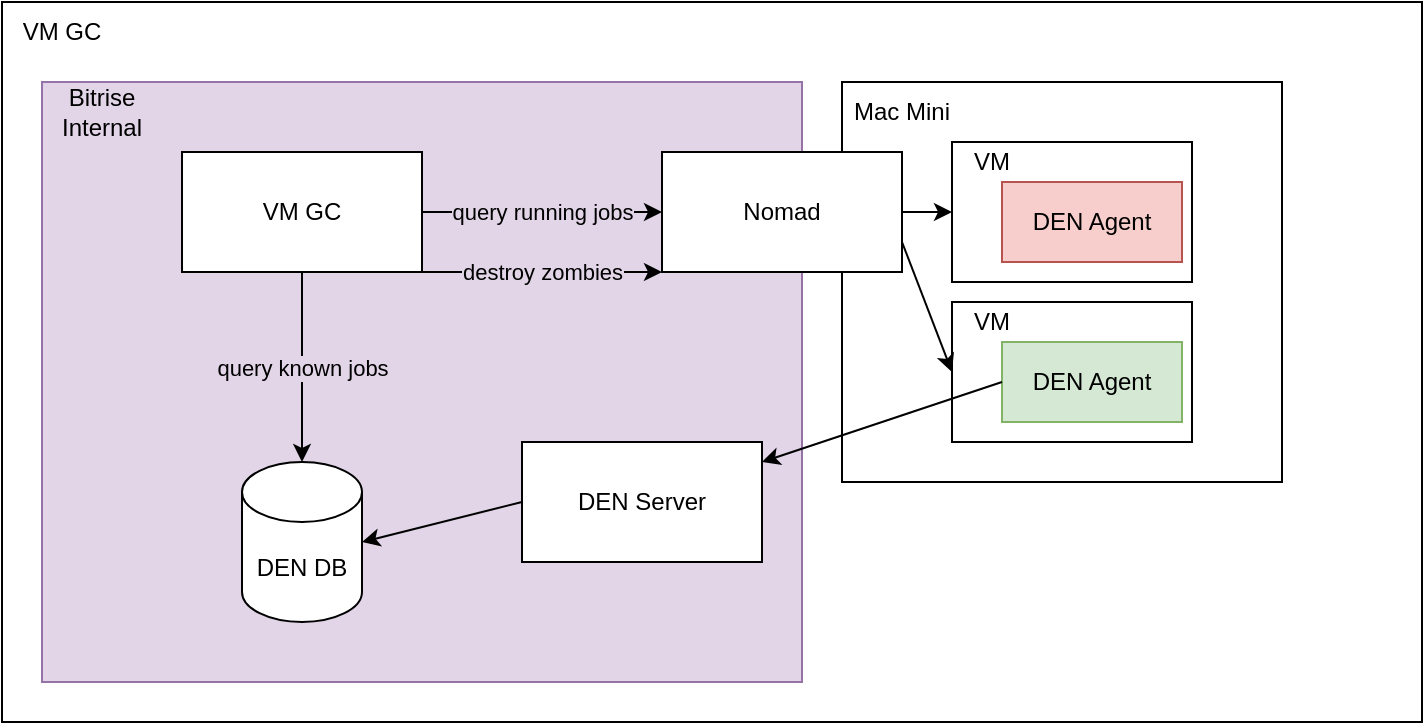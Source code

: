 <mxfile version="18.2.0" type="github">
  <diagram id="ISdvE9SEzVkkVVnuKj9r" name="Page-1">
    <mxGraphModel dx="1234" dy="714" grid="1" gridSize="10" guides="1" tooltips="1" connect="1" arrows="1" fold="1" page="1" pageScale="1" pageWidth="827" pageHeight="1169" math="0" shadow="0">
      <root>
        <mxCell id="0" />
        <mxCell id="1" parent="0" />
        <mxCell id="5d7tFAnzacXQxKmAng9d-25" value="" style="rounded=0;whiteSpace=wrap;html=1;" vertex="1" parent="1">
          <mxGeometry x="60" y="80" width="710" height="360" as="geometry" />
        </mxCell>
        <mxCell id="5d7tFAnzacXQxKmAng9d-1" value="" style="rounded=0;whiteSpace=wrap;html=1;fillColor=#e1d5e7;strokeColor=#9673a6;" vertex="1" parent="1">
          <mxGeometry x="80" y="120" width="380" height="300" as="geometry" />
        </mxCell>
        <mxCell id="5d7tFAnzacXQxKmAng9d-2" value="Bitrise Internal" style="text;html=1;strokeColor=none;fillColor=none;align=center;verticalAlign=middle;whiteSpace=wrap;rounded=0;" vertex="1" parent="1">
          <mxGeometry x="80" y="120" width="60" height="30" as="geometry" />
        </mxCell>
        <mxCell id="5d7tFAnzacXQxKmAng9d-3" value="DEN DB" style="shape=cylinder3;whiteSpace=wrap;html=1;boundedLbl=1;backgroundOutline=1;size=15;" vertex="1" parent="1">
          <mxGeometry x="180" y="310" width="60" height="80" as="geometry" />
        </mxCell>
        <mxCell id="5d7tFAnzacXQxKmAng9d-4" value="" style="rounded=0;whiteSpace=wrap;html=1;" vertex="1" parent="1">
          <mxGeometry x="480" y="120" width="220" height="200" as="geometry" />
        </mxCell>
        <mxCell id="5d7tFAnzacXQxKmAng9d-5" value="" style="rounded=0;whiteSpace=wrap;html=1;" vertex="1" parent="1">
          <mxGeometry x="535" y="150" width="120" height="70" as="geometry" />
        </mxCell>
        <mxCell id="5d7tFAnzacXQxKmAng9d-6" value="Mac Mini" style="text;html=1;strokeColor=none;fillColor=none;align=center;verticalAlign=middle;whiteSpace=wrap;rounded=0;" vertex="1" parent="1">
          <mxGeometry x="480" y="120" width="60" height="30" as="geometry" />
        </mxCell>
        <mxCell id="5d7tFAnzacXQxKmAng9d-8" value="" style="rounded=0;whiteSpace=wrap;html=1;" vertex="1" parent="1">
          <mxGeometry x="535" y="230" width="120" height="70" as="geometry" />
        </mxCell>
        <mxCell id="5d7tFAnzacXQxKmAng9d-11" value="VM" style="text;html=1;strokeColor=none;fillColor=none;align=center;verticalAlign=middle;whiteSpace=wrap;rounded=0;" vertex="1" parent="1">
          <mxGeometry x="535" y="150" width="40" height="20" as="geometry" />
        </mxCell>
        <mxCell id="5d7tFAnzacXQxKmAng9d-12" value="VM" style="text;html=1;strokeColor=none;fillColor=none;align=center;verticalAlign=middle;whiteSpace=wrap;rounded=0;" vertex="1" parent="1">
          <mxGeometry x="535" y="230" width="40" height="20" as="geometry" />
        </mxCell>
        <mxCell id="5d7tFAnzacXQxKmAng9d-13" value="DEN Agent" style="rounded=0;whiteSpace=wrap;html=1;fillColor=#f8cecc;strokeColor=#b85450;" vertex="1" parent="1">
          <mxGeometry x="560" y="170" width="90" height="40" as="geometry" />
        </mxCell>
        <mxCell id="5d7tFAnzacXQxKmAng9d-14" value="DEN Agent" style="rounded=0;whiteSpace=wrap;html=1;fillColor=#d5e8d4;strokeColor=#82b366;" vertex="1" parent="1">
          <mxGeometry x="560" y="250" width="90" height="40" as="geometry" />
        </mxCell>
        <mxCell id="5d7tFAnzacXQxKmAng9d-15" value="" style="endArrow=classic;html=1;rounded=0;exitX=0;exitY=0.5;exitDx=0;exitDy=0;" edge="1" parent="1" source="5d7tFAnzacXQxKmAng9d-14" target="5d7tFAnzacXQxKmAng9d-16">
          <mxGeometry width="50" height="50" relative="1" as="geometry">
            <mxPoint x="390" y="380" as="sourcePoint" />
            <mxPoint x="540" y="390" as="targetPoint" />
          </mxGeometry>
        </mxCell>
        <mxCell id="5d7tFAnzacXQxKmAng9d-16" value="DEN Server" style="rounded=0;whiteSpace=wrap;html=1;" vertex="1" parent="1">
          <mxGeometry x="320" y="300" width="120" height="60" as="geometry" />
        </mxCell>
        <mxCell id="5d7tFAnzacXQxKmAng9d-17" value="" style="endArrow=classic;html=1;rounded=0;exitX=0;exitY=0.5;exitDx=0;exitDy=0;entryX=1;entryY=0.5;entryDx=0;entryDy=0;entryPerimeter=0;" edge="1" parent="1" source="5d7tFAnzacXQxKmAng9d-16" target="5d7tFAnzacXQxKmAng9d-3">
          <mxGeometry width="50" height="50" relative="1" as="geometry">
            <mxPoint x="390" y="380" as="sourcePoint" />
            <mxPoint x="440" y="330" as="targetPoint" />
          </mxGeometry>
        </mxCell>
        <mxCell id="5d7tFAnzacXQxKmAng9d-18" value="VM GC" style="rounded=0;whiteSpace=wrap;html=1;" vertex="1" parent="1">
          <mxGeometry x="150" y="155" width="120" height="60" as="geometry" />
        </mxCell>
        <mxCell id="5d7tFAnzacXQxKmAng9d-19" value="query running jobs" style="endArrow=classic;html=1;rounded=0;exitX=1;exitY=0.5;exitDx=0;exitDy=0;entryX=0;entryY=0.5;entryDx=0;entryDy=0;labelBackgroundColor=#E1D5E7;" edge="1" parent="1" source="5d7tFAnzacXQxKmAng9d-18" target="5d7tFAnzacXQxKmAng9d-20">
          <mxGeometry width="50" height="50" relative="1" as="geometry">
            <mxPoint x="390" y="380" as="sourcePoint" />
            <mxPoint x="440" y="330" as="targetPoint" />
          </mxGeometry>
        </mxCell>
        <mxCell id="5d7tFAnzacXQxKmAng9d-20" value="Nomad" style="rounded=0;whiteSpace=wrap;html=1;" vertex="1" parent="1">
          <mxGeometry x="390" y="155" width="120" height="60" as="geometry" />
        </mxCell>
        <mxCell id="5d7tFAnzacXQxKmAng9d-21" value="" style="endArrow=classic;html=1;rounded=0;labelBackgroundColor=#E1D5E7;exitX=1;exitY=0.5;exitDx=0;exitDy=0;entryX=0;entryY=0.5;entryDx=0;entryDy=0;" edge="1" parent="1" source="5d7tFAnzacXQxKmAng9d-20" target="5d7tFAnzacXQxKmAng9d-5">
          <mxGeometry width="50" height="50" relative="1" as="geometry">
            <mxPoint x="390" y="380" as="sourcePoint" />
            <mxPoint x="440" y="330" as="targetPoint" />
          </mxGeometry>
        </mxCell>
        <mxCell id="5d7tFAnzacXQxKmAng9d-22" value="" style="endArrow=classic;html=1;rounded=0;labelBackgroundColor=#E1D5E7;exitX=1;exitY=0.75;exitDx=0;exitDy=0;entryX=0;entryY=0.5;entryDx=0;entryDy=0;" edge="1" parent="1" source="5d7tFAnzacXQxKmAng9d-20" target="5d7tFAnzacXQxKmAng9d-8">
          <mxGeometry width="50" height="50" relative="1" as="geometry">
            <mxPoint x="390" y="380" as="sourcePoint" />
            <mxPoint x="440" y="330" as="targetPoint" />
          </mxGeometry>
        </mxCell>
        <mxCell id="5d7tFAnzacXQxKmAng9d-23" value="query known jobs" style="endArrow=classic;html=1;rounded=0;labelBackgroundColor=#E1D5E7;exitX=0.5;exitY=1;exitDx=0;exitDy=0;entryX=0.5;entryY=0;entryDx=0;entryDy=0;entryPerimeter=0;" edge="1" parent="1" source="5d7tFAnzacXQxKmAng9d-18" target="5d7tFAnzacXQxKmAng9d-3">
          <mxGeometry width="50" height="50" relative="1" as="geometry">
            <mxPoint x="390" y="380" as="sourcePoint" />
            <mxPoint x="440" y="330" as="targetPoint" />
          </mxGeometry>
        </mxCell>
        <mxCell id="5d7tFAnzacXQxKmAng9d-24" value="destroy zombies" style="endArrow=classic;html=1;rounded=0;labelBackgroundColor=#E1D5E7;exitX=1;exitY=1;exitDx=0;exitDy=0;entryX=0;entryY=1;entryDx=0;entryDy=0;" edge="1" parent="1" source="5d7tFAnzacXQxKmAng9d-18" target="5d7tFAnzacXQxKmAng9d-20">
          <mxGeometry width="50" height="50" relative="1" as="geometry">
            <mxPoint x="390" y="380" as="sourcePoint" />
            <mxPoint x="440" y="330" as="targetPoint" />
          </mxGeometry>
        </mxCell>
        <mxCell id="5d7tFAnzacXQxKmAng9d-26" value="VM GC" style="text;html=1;strokeColor=none;fillColor=none;align=center;verticalAlign=middle;whiteSpace=wrap;rounded=0;" vertex="1" parent="1">
          <mxGeometry x="60" y="80" width="60" height="30" as="geometry" />
        </mxCell>
      </root>
    </mxGraphModel>
  </diagram>
</mxfile>
